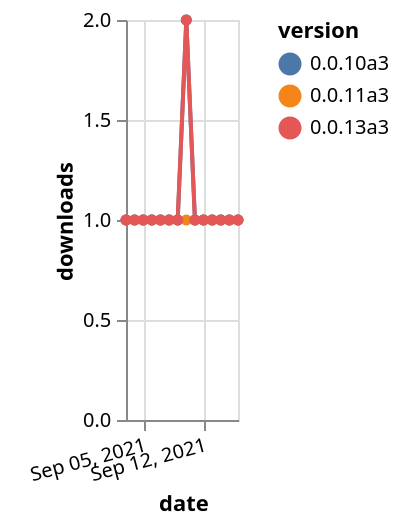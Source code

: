 {"$schema": "https://vega.github.io/schema/vega-lite/v5.json", "description": "A simple bar chart with embedded data.", "data": {"values": [{"date": "2021-09-03", "total": 202, "delta": 1, "version": "0.0.11a3"}, {"date": "2021-09-04", "total": 203, "delta": 1, "version": "0.0.11a3"}, {"date": "2021-09-05", "total": 204, "delta": 1, "version": "0.0.11a3"}, {"date": "2021-09-06", "total": 205, "delta": 1, "version": "0.0.11a3"}, {"date": "2021-09-07", "total": 206, "delta": 1, "version": "0.0.11a3"}, {"date": "2021-09-08", "total": 207, "delta": 1, "version": "0.0.11a3"}, {"date": "2021-09-09", "total": 208, "delta": 1, "version": "0.0.11a3"}, {"date": "2021-09-10", "total": 209, "delta": 1, "version": "0.0.11a3"}, {"date": "2021-09-11", "total": 210, "delta": 1, "version": "0.0.11a3"}, {"date": "2021-09-12", "total": 211, "delta": 1, "version": "0.0.11a3"}, {"date": "2021-09-13", "total": 212, "delta": 1, "version": "0.0.11a3"}, {"date": "2021-09-14", "total": 213, "delta": 1, "version": "0.0.11a3"}, {"date": "2021-09-15", "total": 214, "delta": 1, "version": "0.0.11a3"}, {"date": "2021-09-16", "total": 215, "delta": 1, "version": "0.0.11a3"}, {"date": "2021-09-03", "total": 184, "delta": 1, "version": "0.0.10a3"}, {"date": "2021-09-04", "total": 185, "delta": 1, "version": "0.0.10a3"}, {"date": "2021-09-05", "total": 186, "delta": 1, "version": "0.0.10a3"}, {"date": "2021-09-06", "total": 187, "delta": 1, "version": "0.0.10a3"}, {"date": "2021-09-07", "total": 188, "delta": 1, "version": "0.0.10a3"}, {"date": "2021-09-08", "total": 189, "delta": 1, "version": "0.0.10a3"}, {"date": "2021-09-09", "total": 190, "delta": 1, "version": "0.0.10a3"}, {"date": "2021-09-10", "total": 192, "delta": 2, "version": "0.0.10a3"}, {"date": "2021-09-11", "total": 193, "delta": 1, "version": "0.0.10a3"}, {"date": "2021-09-12", "total": 194, "delta": 1, "version": "0.0.10a3"}, {"date": "2021-09-13", "total": 195, "delta": 1, "version": "0.0.10a3"}, {"date": "2021-09-14", "total": 196, "delta": 1, "version": "0.0.10a3"}, {"date": "2021-09-15", "total": 197, "delta": 1, "version": "0.0.10a3"}, {"date": "2021-09-16", "total": 198, "delta": 1, "version": "0.0.10a3"}, {"date": "2021-09-03", "total": 174, "delta": 1, "version": "0.0.13a3"}, {"date": "2021-09-04", "total": 175, "delta": 1, "version": "0.0.13a3"}, {"date": "2021-09-05", "total": 176, "delta": 1, "version": "0.0.13a3"}, {"date": "2021-09-06", "total": 177, "delta": 1, "version": "0.0.13a3"}, {"date": "2021-09-07", "total": 178, "delta": 1, "version": "0.0.13a3"}, {"date": "2021-09-08", "total": 179, "delta": 1, "version": "0.0.13a3"}, {"date": "2021-09-09", "total": 180, "delta": 1, "version": "0.0.13a3"}, {"date": "2021-09-10", "total": 182, "delta": 2, "version": "0.0.13a3"}, {"date": "2021-09-11", "total": 183, "delta": 1, "version": "0.0.13a3"}, {"date": "2021-09-12", "total": 184, "delta": 1, "version": "0.0.13a3"}, {"date": "2021-09-13", "total": 185, "delta": 1, "version": "0.0.13a3"}, {"date": "2021-09-14", "total": 186, "delta": 1, "version": "0.0.13a3"}, {"date": "2021-09-15", "total": 187, "delta": 1, "version": "0.0.13a3"}, {"date": "2021-09-16", "total": 188, "delta": 1, "version": "0.0.13a3"}]}, "width": "container", "mark": {"type": "line", "point": {"filled": true}}, "encoding": {"x": {"field": "date", "type": "temporal", "timeUnit": "yearmonthdate", "title": "date", "axis": {"labelAngle": -15}}, "y": {"field": "delta", "type": "quantitative", "title": "downloads"}, "color": {"field": "version", "type": "nominal"}, "tooltip": {"field": "delta"}}}